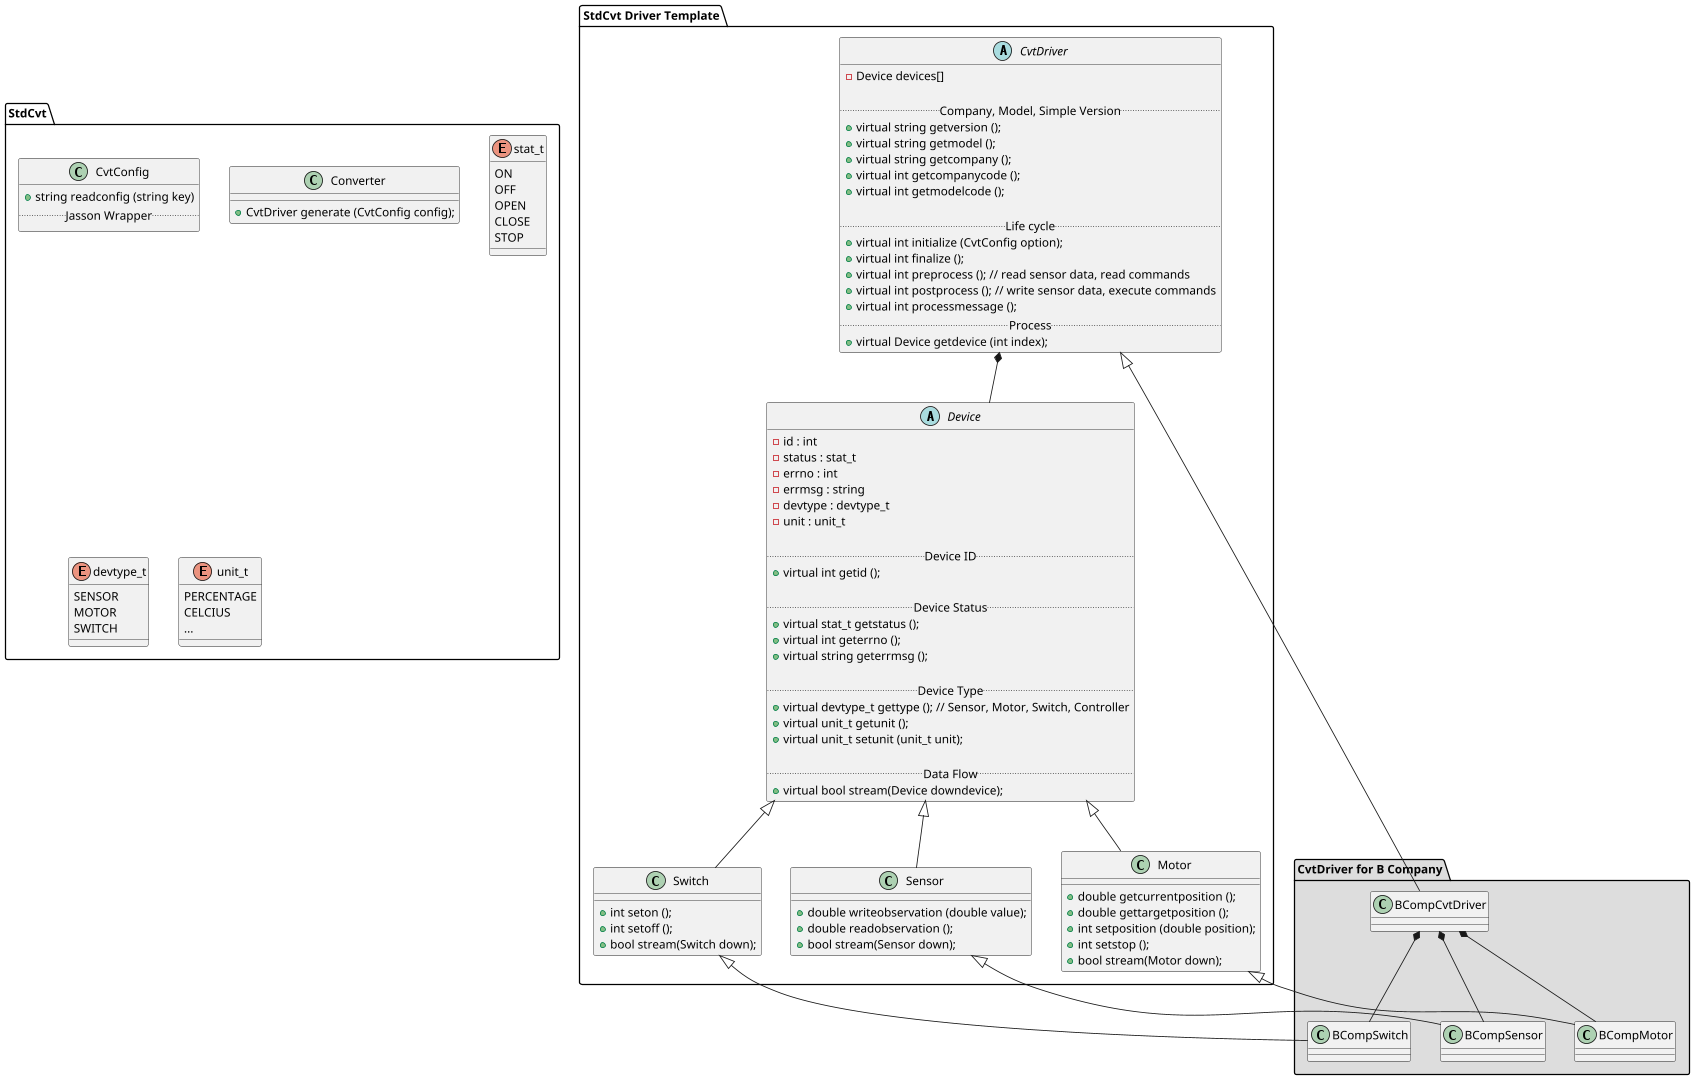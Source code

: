 @startuml

scale 1920*1080


package "StdCvt Driver Template" {

    abstract class CvtDriver {
     - Device devices[]

     .. Company, Model, Simple Version ..
     + virtual string getversion ();
     + virtual string getmodel ();
     + virtual string getcompany ();
     + virtual int getcompanycode ();
     + virtual int getmodelcode ();

     .. Life cycle ..
     + virtual int initialize (CvtConfig option);
     + virtual int finalize ();
     + virtual int preprocess (); // read sensor data, read commands
     + virtual int postprocess (); // write sensor data, execute commands
     + virtual int processmessage ();
     .. Process ..
     + virtual Device getdevice (int index);
    }

    abstract class Device {
     - id : int
     - status : stat_t
     - errno : int
     - errmsg : string
     - devtype : devtype_t
     - unit : unit_t

     .. Device ID ..
     + virtual int getid ();

     .. Device Status ..
     + virtual stat_t getstatus ();
     + virtual int geterrno ();
     + virtual string geterrmsg ();

     .. Device Type ..
     + virtual devtype_t gettype (); // Sensor, Motor, Switch, Controller
     + virtual unit_t getunit ();
     + virtual unit_t setunit (unit_t unit);

     .. Data Flow ..
     + virtual bool stream(Device downdevice);
    }

    class Sensor {
     + double writeobservation (double value);
     + double readobservation ();
     + bool stream(Sensor down);
    }

    class Motor {
     + double getcurrentposition ();
     + double gettargetposition ();
     + int setposition (double position);
     + int setstop ();
     + bool stream(Motor down);
    }

    class Switch {
     + int seton ();
     + int setoff ();
     + bool stream(Switch down);
    }

    Device <|-- Sensor
    Device <|-- Motor
    Device <|-- Switch

    CvtDriver *-- Device
}

package "CvtDriver for B Company" #DDDDDD {
    class BCompCvtDriver {
    }

    CvtDriver <|-- BCompCvtDriver

    class BCompSensor {
    }

    class BCompMotor {
    }

    class BCompSwitch {
    }

    Sensor <|-- BCompSensor
    Motor <|-- BCompMotor
    Switch <|-- BCompSwitch

    BCompCvtDriver *-- BCompSensor
    BCompCvtDriver *-- BCompMotor
    BCompCvtDriver *-- BCompSwitch
}

package "StdCvt" {
    class CvtConfig{
        + string readconfig (string key)
        .. Jasson Wrapper ..
    }

    class Converter {
        + CvtDriver generate (CvtConfig config);
    
    }

    enum stat_t {
      ON
      OFF
      OPEN
      CLOSE
      STOP
    }

    enum devtype_t {
      SENSOR
      MOTOR
      SWITCH
    }

    enum unit_t {
      PERCENTAGE
      CELCIUS
      ...
    }
}

@enduml
